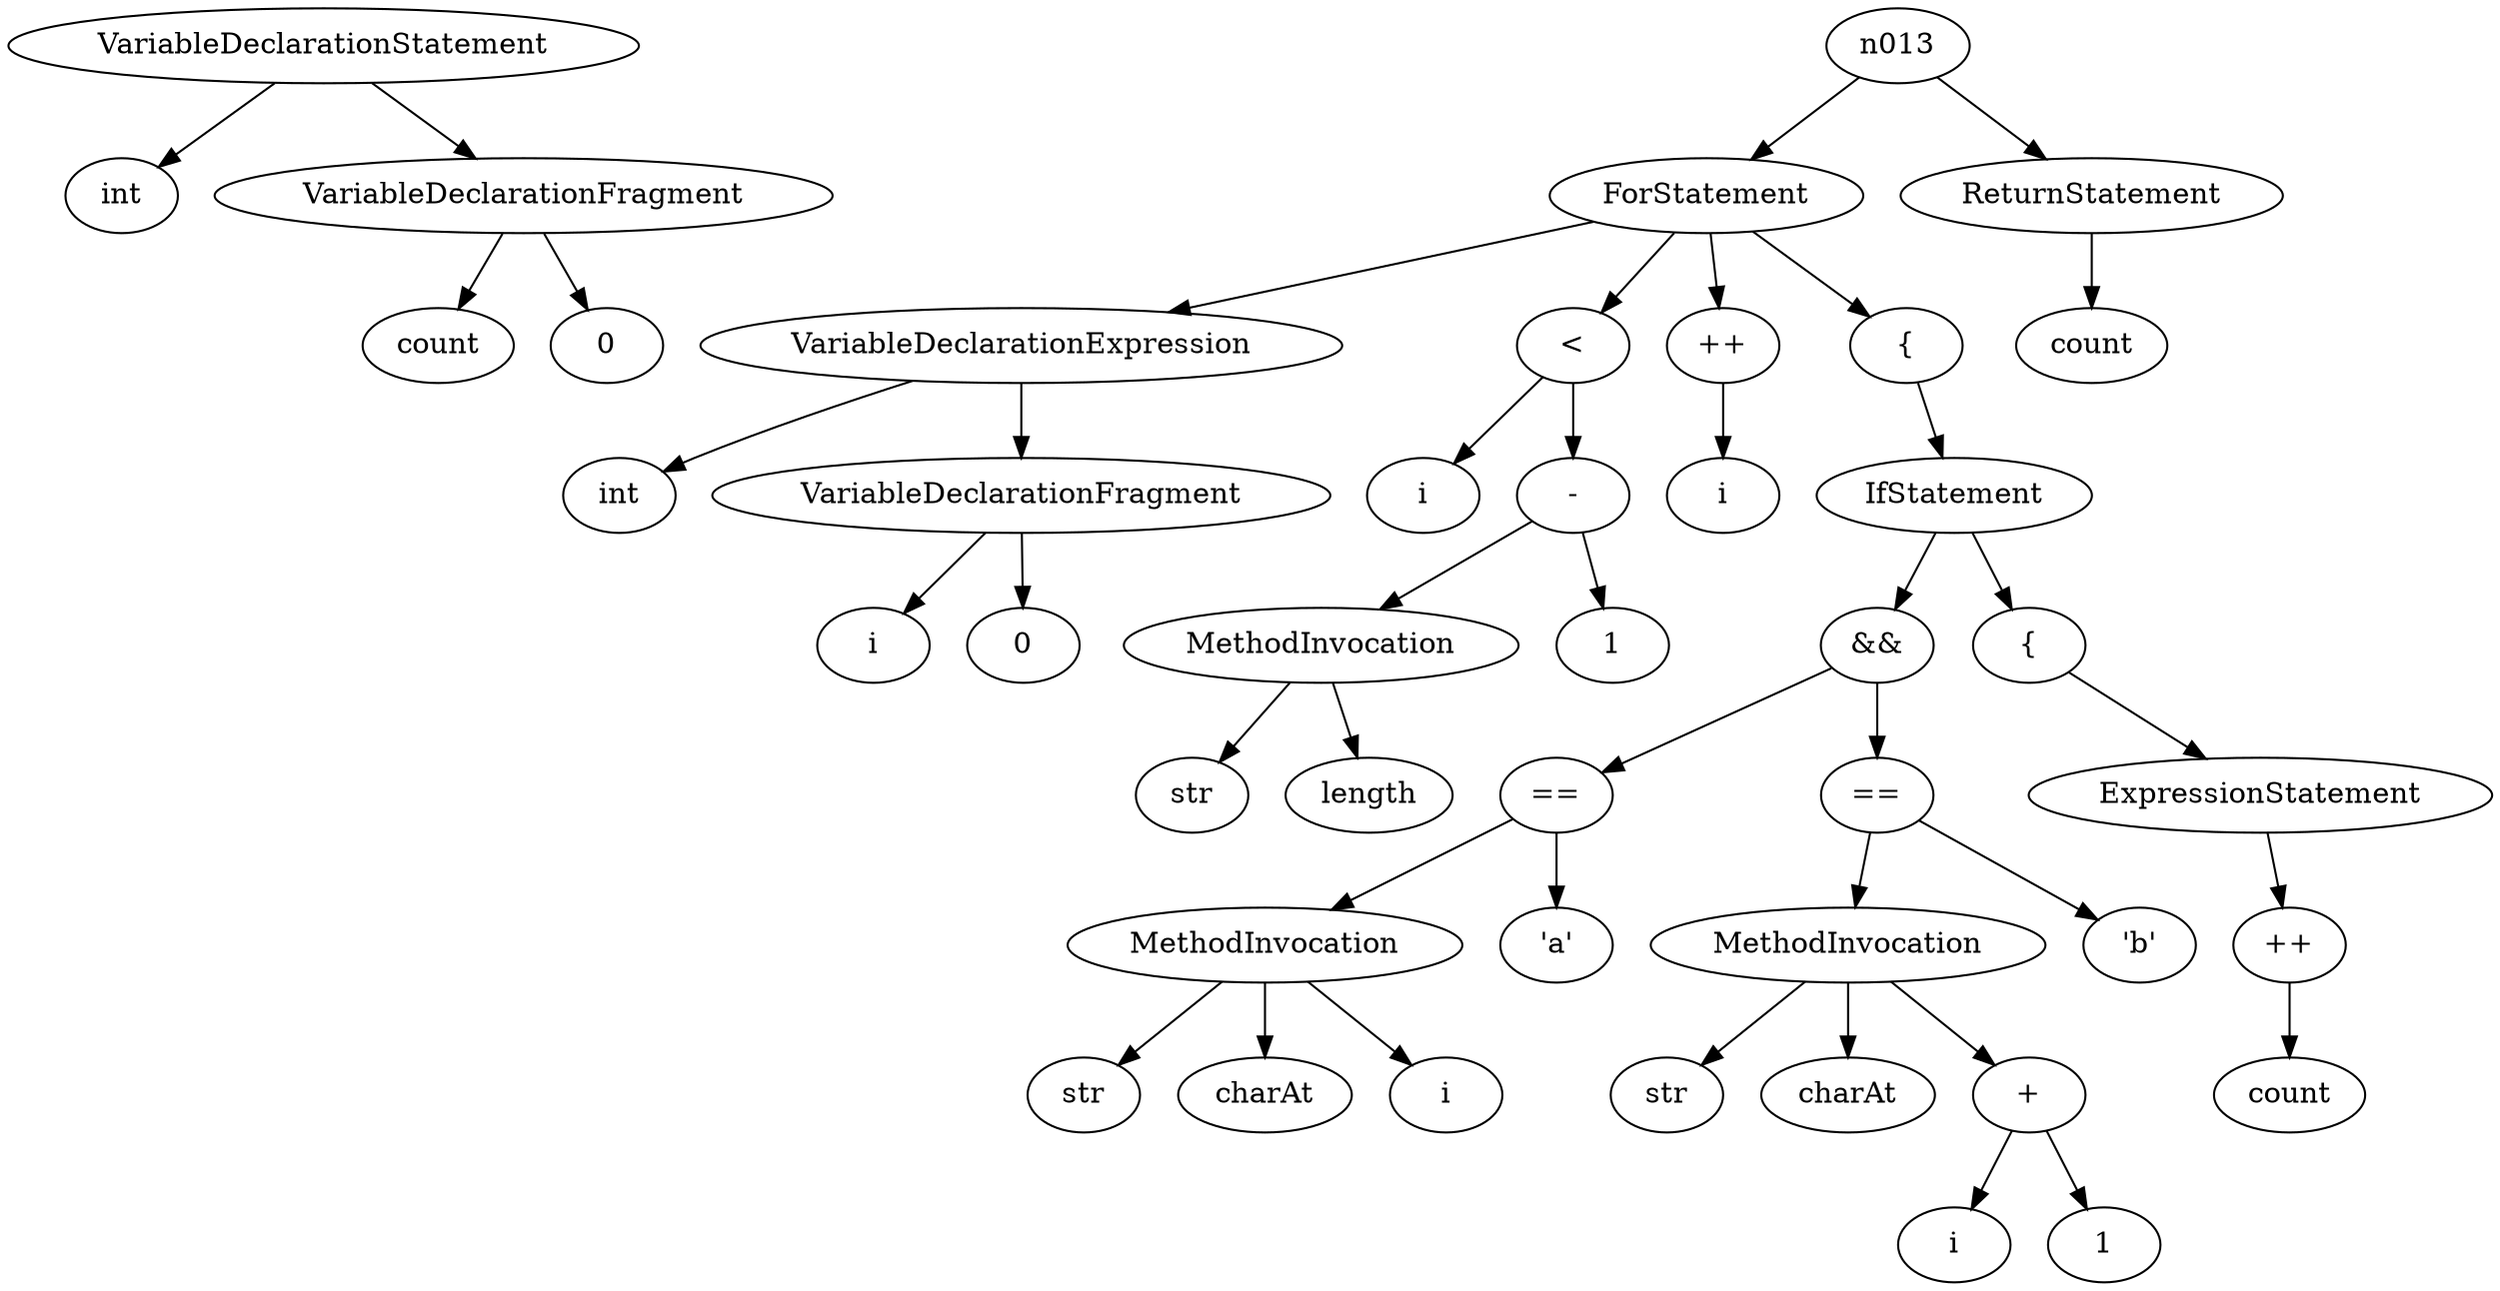 digraph ast {


n014 [label="VariableDeclarationStatement"];
n015 [label="int"];
n016 [label="VariableDeclarationFragment"];
n017 [label="count"];
n018 [label="0"];
n019 [label="ForStatement"];
n020 [label="VariableDeclarationExpression"];
n021 [label="int"];
n022 [label="VariableDeclarationFragment"];
n023 [label="i"];
n024 [label="0"];
n025 [label="<"];
n026 [label="i"];
n027 [label="-"];
n028 [label="MethodInvocation"];
n029 [label="str"];
n030 [label="length"];
n031 [label="1"];
n032 [label="++"];
n033 [label="i"];
n034 [label="{"];
n035 [label="IfStatement"];
n036 [label="&&"];
n037 [label="=="];
n038 [label="MethodInvocation"];
n039 [label="str"];
n040 [label="charAt"];
n041 [label="i"];
n042 [label="'a'"];
n043 [label="=="];
n044 [label="MethodInvocation"];
n045 [label="str"];
n046 [label="charAt"];
n047 [label="+"];
n048 [label="i"];
n049 [label="1"];
n050 [label="'b'"];
n051 [label="{"];
n052 [label="ExpressionStatement"];
n053 [label="++"];
n054 [label="count"];
n055 [label="ReturnStatement"];
n056 [label="count"];
 
n014 -> n015
n014 -> n016
n016 -> n017
n016 -> n018
n013 -> n019
n019 -> n020
n020 -> n021
n020 -> n022
n022 -> n023
n022 -> n024
n019 -> n025
n025 -> n026
n025 -> n027
n027 -> n028
n028 -> n029
n028 -> n030
n027 -> n031
n019 -> n032
n032 -> n033
n019 -> n034
n034 -> n035
n035 -> n036
n036 -> n037
n037 -> n038
n038 -> n039
n038 -> n040
n038 -> n041
n037 -> n042
n036 -> n043
n043 -> n044
n044 -> n045
n044 -> n046
n044 -> n047
n047 -> n048
n047 -> n049
n043 -> n050
n035 -> n051
n051 -> n052
n052 -> n053
n053 -> n054
n013 -> n055
n055 -> n056


} 

